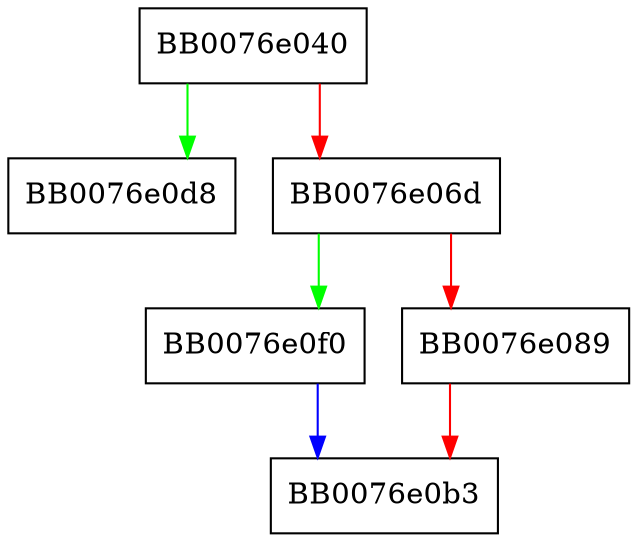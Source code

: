 digraph sm4_ctr_cipher {
  node [shape="box"];
  graph [splines=ortho];
  BB0076e040 -> BB0076e0d8 [color="green"];
  BB0076e040 -> BB0076e06d [color="red"];
  BB0076e06d -> BB0076e0f0 [color="green"];
  BB0076e06d -> BB0076e089 [color="red"];
  BB0076e089 -> BB0076e0b3 [color="red"];
  BB0076e0f0 -> BB0076e0b3 [color="blue"];
}